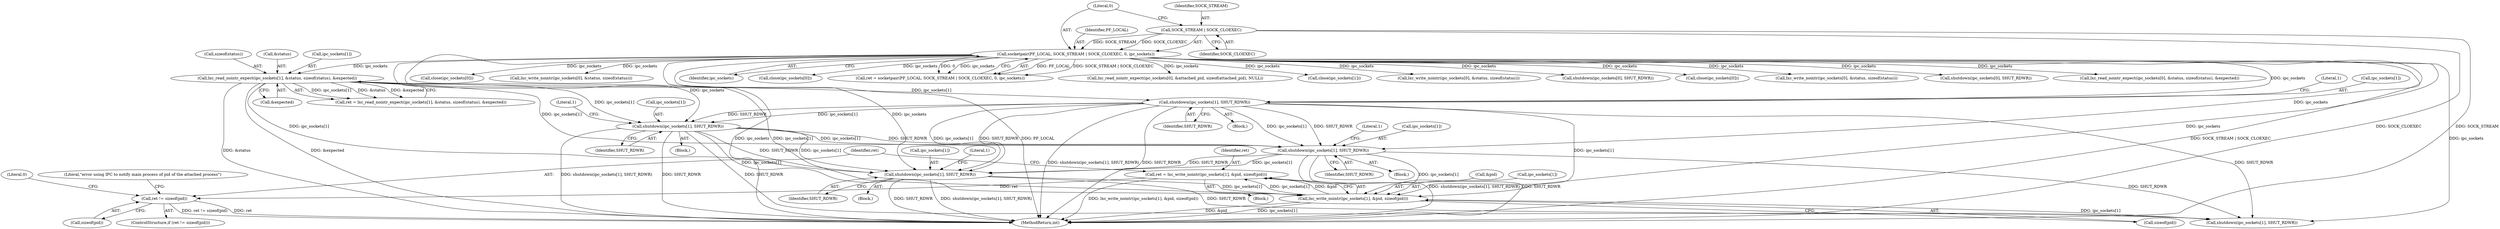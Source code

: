 digraph "0_lxc_5c3fcae78b63ac9dd56e36075903921bd9461f9e_0@API" {
"1000641" [label="(Call,ret != sizeof(pid))"];
"1000630" [label="(Call,ret = lxc_write_nointr(ipc_sockets[1], &pid, sizeof(pid)))"];
"1000632" [label="(Call,lxc_write_nointr(ipc_sockets[1], &pid, sizeof(pid)))"];
"1000622" [label="(Call,shutdown(ipc_sockets[1], SHUT_RDWR))"];
"1000257" [label="(Call,socketpair(PF_LOCAL, SOCK_STREAM | SOCK_CLOEXEC, 0, ipc_sockets))"];
"1000259" [label="(Call,SOCK_STREAM | SOCK_CLOEXEC)"];
"1000511" [label="(Call,lxc_read_nointr_expect(ipc_sockets[1], &status, sizeof(status), &expected))"];
"1000572" [label="(Call,shutdown(ipc_sockets[1], SHUT_RDWR))"];
"1000528" [label="(Call,shutdown(ipc_sockets[1], SHUT_RDWR))"];
"1000550" [label="(Call,shutdown(ipc_sockets[1], SHUT_RDWR))"];
"1000498" [label="(Call,close(ipc_sockets[0]))"];
"1000576" [label="(Identifier,SHUT_RDWR)"];
"1000547" [label="(Block,)"];
"1000258" [label="(Identifier,PF_LOCAL)"];
"1000642" [label="(Identifier,ret)"];
"1000444" [label="(Call,lxc_write_nointr(ipc_sockets[0], &status, sizeof(status)))"];
"1000622" [label="(Call,shutdown(ipc_sockets[1], SHUT_RDWR))"];
"1000263" [label="(Identifier,ipc_sockets)"];
"1000638" [label="(Call,sizeof(pid))"];
"1000550" [label="(Call,shutdown(ipc_sockets[1], SHUT_RDWR))"];
"1000636" [label="(Call,&pid)"];
"1000623" [label="(Call,ipc_sockets[1])"];
"1000512" [label="(Call,ipc_sockets[1])"];
"1000579" [label="(Literal,1)"];
"1000483" [label="(Call,close(ipc_sockets[0]))"];
"1000658" [label="(MethodReturn,int)"];
"1000572" [label="(Call,shutdown(ipc_sockets[1], SHUT_RDWR))"];
"1000255" [label="(Call,ret = socketpair(PF_LOCAL, SOCK_STREAM | SOCK_CLOEXEC, 0, ipc_sockets))"];
"1000532" [label="(Identifier,SHUT_RDWR)"];
"1000629" [label="(Literal,1)"];
"1000262" [label="(Literal,0)"];
"1000648" [label="(Call,shutdown(ipc_sockets[1], SHUT_RDWR))"];
"1000640" [label="(ControlStructure,if (ret != sizeof(pid)))"];
"1000641" [label="(Call,ret != sizeof(pid))"];
"1000345" [label="(Call,lxc_read_nointr_expect(ipc_sockets[0], &attached_pid, sizeof(attached_pid), NULL))"];
"1000519" [label="(Call,&expected)"];
"1000261" [label="(Identifier,SOCK_CLOEXEC)"];
"1000535" [label="(Literal,1)"];
"1000633" [label="(Call,ipc_sockets[1])"];
"1000257" [label="(Call,socketpair(PF_LOCAL, SOCK_STREAM | SOCK_CLOEXEC, 0, ipc_sockets))"];
"1000302" [label="(Call,close(ipc_sockets[1]))"];
"1000327" [label="(Call,lxc_write_nointr(ipc_sockets[0], &status, sizeof(status)))"];
"1000632" [label="(Call,lxc_write_nointr(ipc_sockets[1], &pid, sizeof(pid)))"];
"1000478" [label="(Call,shutdown(ipc_sockets[0], SHUT_RDWR))"];
"1000657" [label="(Literal,0)"];
"1000465" [label="(Call,close(ipc_sockets[0]))"];
"1000134" [label="(Block,)"];
"1000643" [label="(Call,sizeof(pid))"];
"1000557" [label="(Literal,1)"];
"1000529" [label="(Call,ipc_sockets[1])"];
"1000569" [label="(Block,)"];
"1000511" [label="(Call,lxc_read_nointr_expect(ipc_sockets[1], &status, sizeof(status), &expected))"];
"1000528" [label="(Call,shutdown(ipc_sockets[1], SHUT_RDWR))"];
"1000517" [label="(Call,sizeof(status))"];
"1000396" [label="(Call,lxc_write_nointr(ipc_sockets[0], &status, sizeof(status)))"];
"1000619" [label="(Block,)"];
"1000460" [label="(Call,shutdown(ipc_sockets[0], SHUT_RDWR))"];
"1000259" [label="(Call,SOCK_STREAM | SOCK_CLOEXEC)"];
"1000554" [label="(Identifier,SHUT_RDWR)"];
"1000417" [label="(Call,lxc_read_nointr_expect(ipc_sockets[0], &status, sizeof(status), &expected))"];
"1000525" [label="(Block,)"];
"1000551" [label="(Call,ipc_sockets[1])"];
"1000647" [label="(Literal,\"error using IPC to notify main process of pid of the attached process\")"];
"1000631" [label="(Identifier,ret)"];
"1000630" [label="(Call,ret = lxc_write_nointr(ipc_sockets[1], &pid, sizeof(pid)))"];
"1000509" [label="(Call,ret = lxc_read_nointr_expect(ipc_sockets[1], &status, sizeof(status), &expected))"];
"1000573" [label="(Call,ipc_sockets[1])"];
"1000260" [label="(Identifier,SOCK_STREAM)"];
"1000515" [label="(Call,&status)"];
"1000626" [label="(Identifier,SHUT_RDWR)"];
"1000641" -> "1000640"  [label="AST: "];
"1000641" -> "1000643"  [label="CFG: "];
"1000642" -> "1000641"  [label="AST: "];
"1000643" -> "1000641"  [label="AST: "];
"1000647" -> "1000641"  [label="CFG: "];
"1000657" -> "1000641"  [label="CFG: "];
"1000641" -> "1000658"  [label="DDG: ret != sizeof(pid)"];
"1000641" -> "1000658"  [label="DDG: ret"];
"1000630" -> "1000641"  [label="DDG: ret"];
"1000630" -> "1000134"  [label="AST: "];
"1000630" -> "1000632"  [label="CFG: "];
"1000631" -> "1000630"  [label="AST: "];
"1000632" -> "1000630"  [label="AST: "];
"1000642" -> "1000630"  [label="CFG: "];
"1000630" -> "1000658"  [label="DDG: lxc_write_nointr(ipc_sockets[1], &pid, sizeof(pid))"];
"1000632" -> "1000630"  [label="DDG: ipc_sockets[1]"];
"1000632" -> "1000630"  [label="DDG: &pid"];
"1000632" -> "1000638"  [label="CFG: "];
"1000633" -> "1000632"  [label="AST: "];
"1000636" -> "1000632"  [label="AST: "];
"1000638" -> "1000632"  [label="AST: "];
"1000632" -> "1000658"  [label="DDG: ipc_sockets[1]"];
"1000632" -> "1000658"  [label="DDG: &pid"];
"1000622" -> "1000632"  [label="DDG: ipc_sockets[1]"];
"1000257" -> "1000632"  [label="DDG: ipc_sockets"];
"1000511" -> "1000632"  [label="DDG: ipc_sockets[1]"];
"1000572" -> "1000632"  [label="DDG: ipc_sockets[1]"];
"1000528" -> "1000632"  [label="DDG: ipc_sockets[1]"];
"1000550" -> "1000632"  [label="DDG: ipc_sockets[1]"];
"1000632" -> "1000648"  [label="DDG: ipc_sockets[1]"];
"1000622" -> "1000619"  [label="AST: "];
"1000622" -> "1000626"  [label="CFG: "];
"1000623" -> "1000622"  [label="AST: "];
"1000626" -> "1000622"  [label="AST: "];
"1000629" -> "1000622"  [label="CFG: "];
"1000622" -> "1000658"  [label="DDG: shutdown(ipc_sockets[1], SHUT_RDWR)"];
"1000622" -> "1000658"  [label="DDG: SHUT_RDWR"];
"1000257" -> "1000622"  [label="DDG: ipc_sockets"];
"1000511" -> "1000622"  [label="DDG: ipc_sockets[1]"];
"1000572" -> "1000622"  [label="DDG: ipc_sockets[1]"];
"1000572" -> "1000622"  [label="DDG: SHUT_RDWR"];
"1000528" -> "1000622"  [label="DDG: ipc_sockets[1]"];
"1000528" -> "1000622"  [label="DDG: SHUT_RDWR"];
"1000550" -> "1000622"  [label="DDG: ipc_sockets[1]"];
"1000550" -> "1000622"  [label="DDG: SHUT_RDWR"];
"1000622" -> "1000648"  [label="DDG: SHUT_RDWR"];
"1000257" -> "1000255"  [label="AST: "];
"1000257" -> "1000263"  [label="CFG: "];
"1000258" -> "1000257"  [label="AST: "];
"1000259" -> "1000257"  [label="AST: "];
"1000262" -> "1000257"  [label="AST: "];
"1000263" -> "1000257"  [label="AST: "];
"1000255" -> "1000257"  [label="CFG: "];
"1000257" -> "1000658"  [label="DDG: SOCK_STREAM | SOCK_CLOEXEC"];
"1000257" -> "1000658"  [label="DDG: ipc_sockets"];
"1000257" -> "1000658"  [label="DDG: PF_LOCAL"];
"1000257" -> "1000255"  [label="DDG: PF_LOCAL"];
"1000257" -> "1000255"  [label="DDG: SOCK_STREAM | SOCK_CLOEXEC"];
"1000257" -> "1000255"  [label="DDG: 0"];
"1000257" -> "1000255"  [label="DDG: ipc_sockets"];
"1000259" -> "1000257"  [label="DDG: SOCK_STREAM"];
"1000259" -> "1000257"  [label="DDG: SOCK_CLOEXEC"];
"1000257" -> "1000302"  [label="DDG: ipc_sockets"];
"1000257" -> "1000327"  [label="DDG: ipc_sockets"];
"1000257" -> "1000345"  [label="DDG: ipc_sockets"];
"1000257" -> "1000396"  [label="DDG: ipc_sockets"];
"1000257" -> "1000417"  [label="DDG: ipc_sockets"];
"1000257" -> "1000444"  [label="DDG: ipc_sockets"];
"1000257" -> "1000460"  [label="DDG: ipc_sockets"];
"1000257" -> "1000465"  [label="DDG: ipc_sockets"];
"1000257" -> "1000478"  [label="DDG: ipc_sockets"];
"1000257" -> "1000483"  [label="DDG: ipc_sockets"];
"1000257" -> "1000498"  [label="DDG: ipc_sockets"];
"1000257" -> "1000511"  [label="DDG: ipc_sockets"];
"1000257" -> "1000528"  [label="DDG: ipc_sockets"];
"1000257" -> "1000550"  [label="DDG: ipc_sockets"];
"1000257" -> "1000572"  [label="DDG: ipc_sockets"];
"1000257" -> "1000648"  [label="DDG: ipc_sockets"];
"1000259" -> "1000261"  [label="CFG: "];
"1000260" -> "1000259"  [label="AST: "];
"1000261" -> "1000259"  [label="AST: "];
"1000262" -> "1000259"  [label="CFG: "];
"1000259" -> "1000658"  [label="DDG: SOCK_STREAM"];
"1000259" -> "1000658"  [label="DDG: SOCK_CLOEXEC"];
"1000511" -> "1000509"  [label="AST: "];
"1000511" -> "1000519"  [label="CFG: "];
"1000512" -> "1000511"  [label="AST: "];
"1000515" -> "1000511"  [label="AST: "];
"1000517" -> "1000511"  [label="AST: "];
"1000519" -> "1000511"  [label="AST: "];
"1000509" -> "1000511"  [label="CFG: "];
"1000511" -> "1000658"  [label="DDG: &expected"];
"1000511" -> "1000658"  [label="DDG: &status"];
"1000511" -> "1000509"  [label="DDG: ipc_sockets[1]"];
"1000511" -> "1000509"  [label="DDG: &status"];
"1000511" -> "1000509"  [label="DDG: &expected"];
"1000511" -> "1000528"  [label="DDG: ipc_sockets[1]"];
"1000511" -> "1000550"  [label="DDG: ipc_sockets[1]"];
"1000511" -> "1000572"  [label="DDG: ipc_sockets[1]"];
"1000572" -> "1000569"  [label="AST: "];
"1000572" -> "1000576"  [label="CFG: "];
"1000573" -> "1000572"  [label="AST: "];
"1000576" -> "1000572"  [label="AST: "];
"1000579" -> "1000572"  [label="CFG: "];
"1000572" -> "1000658"  [label="DDG: shutdown(ipc_sockets[1], SHUT_RDWR)"];
"1000572" -> "1000658"  [label="DDG: SHUT_RDWR"];
"1000528" -> "1000572"  [label="DDG: ipc_sockets[1]"];
"1000528" -> "1000572"  [label="DDG: SHUT_RDWR"];
"1000550" -> "1000572"  [label="DDG: ipc_sockets[1]"];
"1000550" -> "1000572"  [label="DDG: SHUT_RDWR"];
"1000572" -> "1000648"  [label="DDG: SHUT_RDWR"];
"1000528" -> "1000525"  [label="AST: "];
"1000528" -> "1000532"  [label="CFG: "];
"1000529" -> "1000528"  [label="AST: "];
"1000532" -> "1000528"  [label="AST: "];
"1000535" -> "1000528"  [label="CFG: "];
"1000528" -> "1000658"  [label="DDG: shutdown(ipc_sockets[1], SHUT_RDWR)"];
"1000528" -> "1000658"  [label="DDG: SHUT_RDWR"];
"1000528" -> "1000550"  [label="DDG: ipc_sockets[1]"];
"1000528" -> "1000550"  [label="DDG: SHUT_RDWR"];
"1000528" -> "1000648"  [label="DDG: SHUT_RDWR"];
"1000550" -> "1000547"  [label="AST: "];
"1000550" -> "1000554"  [label="CFG: "];
"1000551" -> "1000550"  [label="AST: "];
"1000554" -> "1000550"  [label="AST: "];
"1000557" -> "1000550"  [label="CFG: "];
"1000550" -> "1000658"  [label="DDG: shutdown(ipc_sockets[1], SHUT_RDWR)"];
"1000550" -> "1000658"  [label="DDG: SHUT_RDWR"];
"1000550" -> "1000648"  [label="DDG: SHUT_RDWR"];
}
